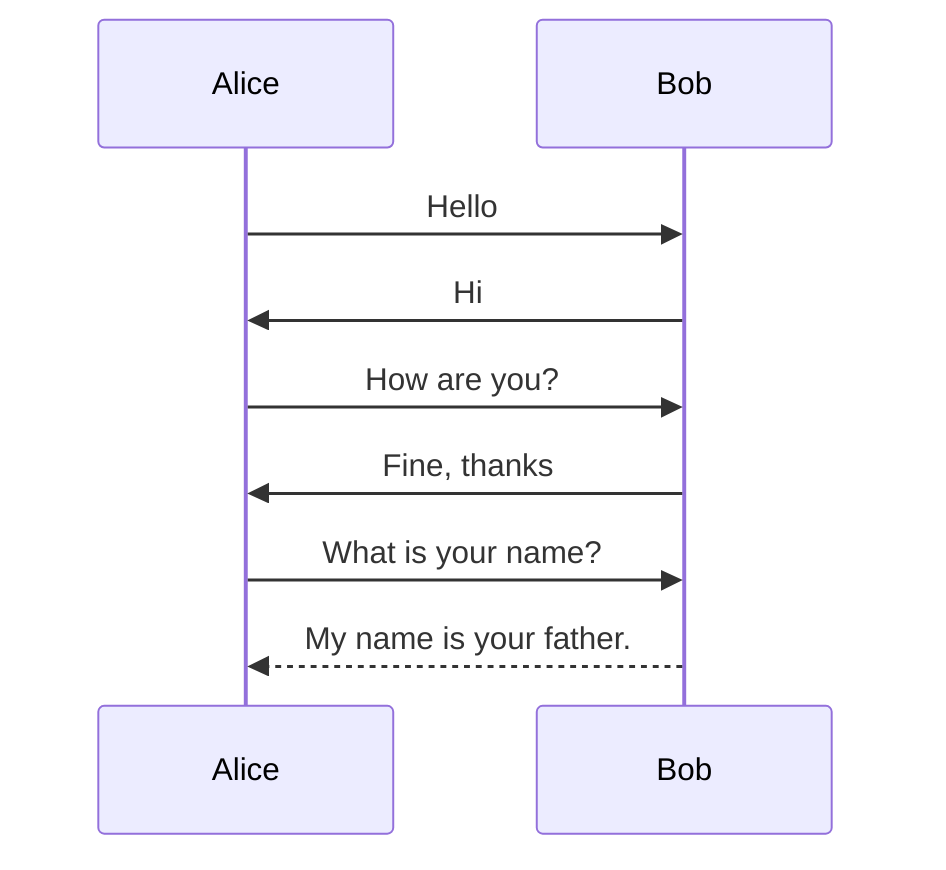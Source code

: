 sequenceDiagram
Alice->>Bob: Hello
Bob->>Alice: Hi
Alice->>Bob: How are you?
Bob->>Alice: Fine, thanks
Alice->>Bob: What is your name?
Bob-->>Alice: My name is your father.